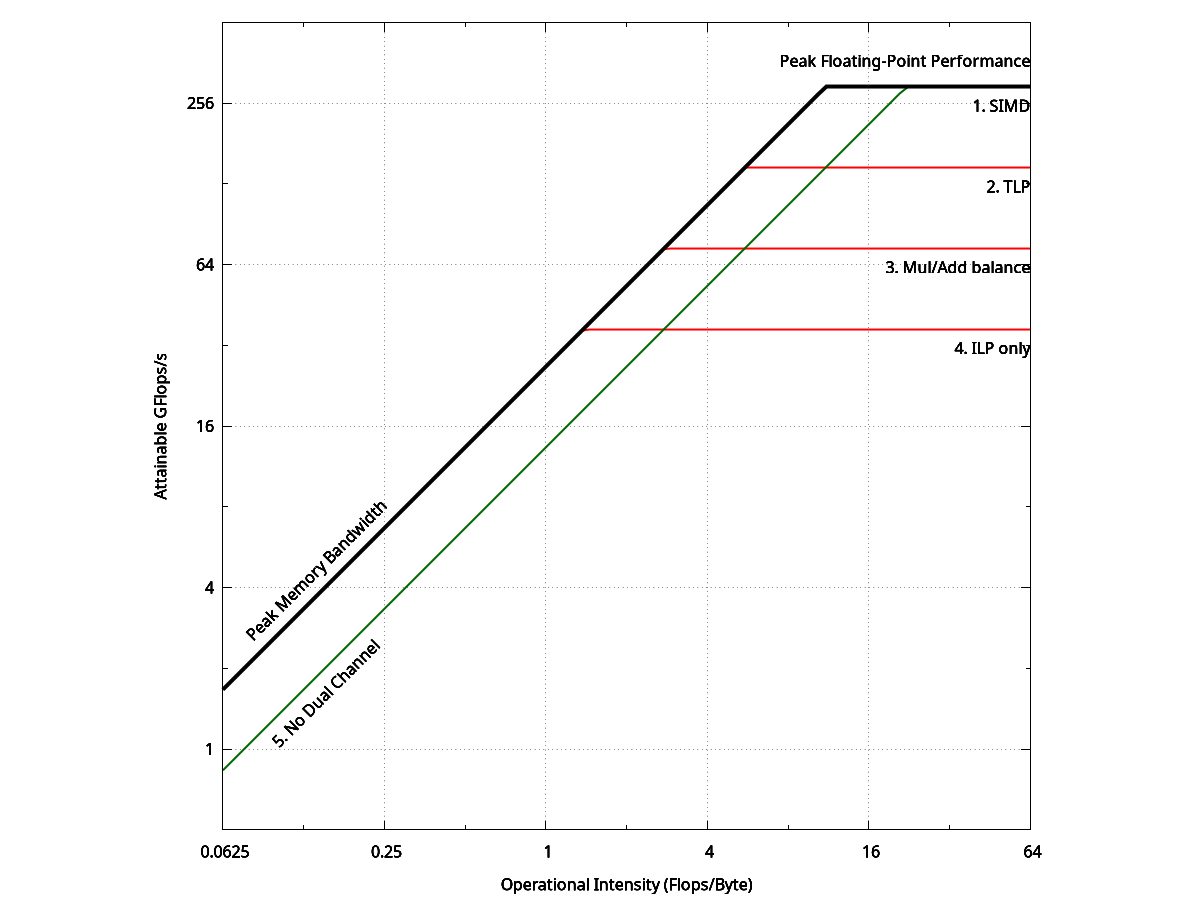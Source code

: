 set term postscript eps enhanced clip
set output "roofline_mbp.eps"


#	Functions
min(a,b)	=	(a < b) ? a : b
max(a,b)	=	(a > b) ? a : b
frac(a,b)	=	a / b
rad2deg(r)	=	r * 180 / pi
deg2rad(d)	=	d * pi / 180
#	--labels
yabove(y)	=	y * 1.25
ybelow(y)	=	y * 0.85
xright(x)	=	x * 1.25

#	Constants
cpu_flop	=	16    				#	maximum floating point throughput
cpu_freq	=	2.3					#	clock cycle frequency (GHz)
cpu_cores	=	8					#	number of cores
mem_width	=	8					#	memory bus width (Bytes)
mem_rate	=	1.666				#	memory clock rate (GHz)
mem_chan	=	2					#	number of memory channels

#window
x_min		=	0.0625
x_max		=	64
y_min		=	0.5
y_max		=	512

#roofline
cpu_peak	=	cpu_flop * cpu_freq * cpu_cores
									#	theoretical peak GFlop/s
mem_peak	=	mem_width * mem_rate * mem_chan
									#	peak memory bandwidth (GB/s)
mem_angle	=	45					#	memory roof angle (degrees)
mem_b		=	tan( deg2rad( mem_angle ) )
									#	slope
#	--->Ridge Point
ridge_x		=	cpu_peak / mem_peak
ridge_y		=	cpu_peak

#	More Functions
#	---> Memory roof
mem_a(m)	=	exp( log( cpu_peak ) - log( m ) * mem_b )
									#	y=ax^b when x=1
mem_x0(a)	=	exp( log( y_min / a ) / mem_b )
									#	y=ax^b when y=y_min

#	-- roofline
#	---> Memory roof
mem_roof_a	=	mem_a( ridge_x )
									#	y=ax^b when x=1
mem_roof_x0	=	mem_x0( mem_roof_a )

#	Window
#	--x
set xrange [x_min:x_max]
set logscale x 2
#	--y
set yrange [y_min:y_max]
set logscale y 2

#Functions
#roofs
cpu_roof(x)	=	ridge_y
mem_roof(x)	=	mem_roof_a * x ** mem_b
roofline(x)	=	min( cpu_roof(x) , mem_roof(x) )

#ceilings
# CPU
cpu_frac(x,y)	=	frac( cpu_roof(x), y )
cpu_half(x)	=	cpu_frac(x,2)
cpu_qrtr(x) = 	cpu_frac(x,4)
cpu_oct(x)	=	cpu_frac(x,8)
# Mem
mem_frac(x,y)	=	frac( mem_roof(x), y )
mem_half(x)	=	mem_frac(x,2)
#mem_qrtr(x) = 	mem_frac(x,4)
#mem_oct(x)	=	mem_frac(x,8)

# Constants. 
#	--ceilings
#	---> Half memory ceiling
mem_half_a	=	mem_half(1)
mem_half_x0	=	mem_x0( mem_half_a )

#	Labels
set xlabel "Operational Intensity (Flops/Byte)"
set ylabel "Attainable GFlops/s"

#	Size
set size square

#	Styles
#	--lines
set style line 1 lt 0 lc rgb "gray40" lw 0.5	# grid lines
set style line 2 lt 1 lc rgb "black" lw 4		# roofs
set style line 3 lt 1 lc rgb "red" lw 2			# cpu ceilings
set style line 4 lt 1 lc rgb "dark-green" lw 2	# memory ceilings

#other
set nokey							
set grid back linestyle 1		

#	Plot
set multiplot

#	labels
set label 1 "Peak Floating-Point Performance" at x_max,yabove( cpu_roof(x_max) ) right
set label 2 "Peak Memory Bandwidth" at xright( max( mem_roof_x0 , x_min ) ),yabove( yabove( mem_roof( max( mem_roof_x0 , x_min ) ) ) ) left rotate by mem_angle
set label 3 "1. SIMD" at x_max,ybelow( cpu_roof(x_max) ) right
set label 4 "2. TLP" at x_max,ybelow( cpu_half(x_max) ) right
set label 5 "3. Mul/Add balance" at x_max,ybelow( cpu_qrtr(x_max) ) right
set label 6 "4. ILP only" at x_max,ybelow( cpu_oct(x_max) ) right
set label 7 "5. No Dual Channel" at xright( xright( max( mem_half_x0 , x_min ) ) ),yabove( mem_half( max( mem_half_x0 , x_min ) ) ) left rotate by mem_angle

#	--ceilings
#	---> CPU
plot min( cpu_half(x), mem_roof(x) ) ls 3
plot min( cpu_qrtr(x), mem_roof(x) ) ls 3
plot min( cpu_oct(x), mem_roof(x) ) ls 3
#	---> Memory
plot min( mem_half(x), cpu_roof(x) ) ls 4

#	--roofline
plot roofline(x) ls 2
set parametric
plot     1274,t ls 3
unset multiplot

#	cleanup
set output	#	close file
